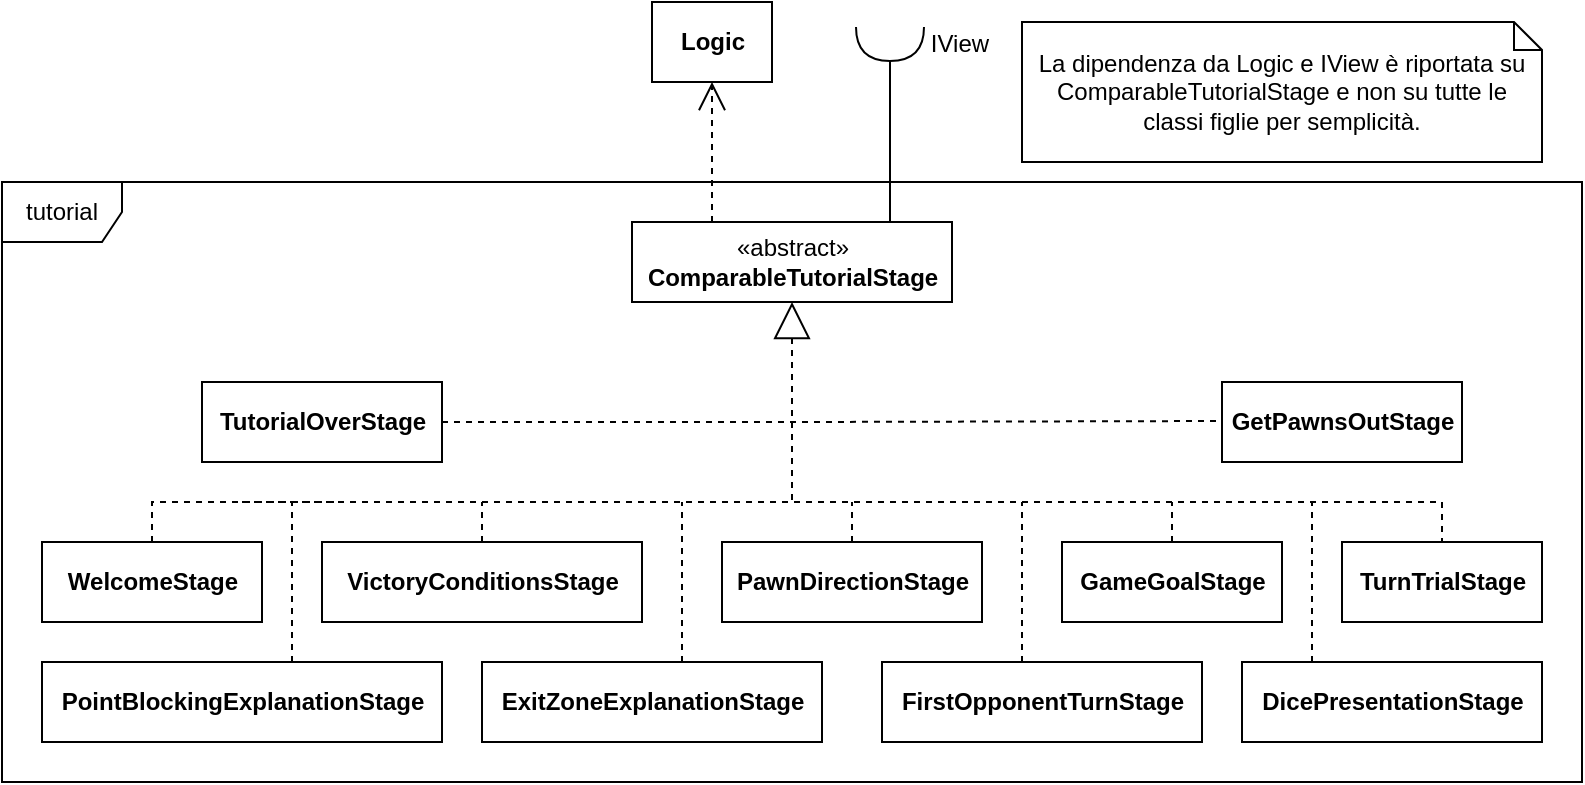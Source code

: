 <mxfile version="20.5.3" type="github">
  <diagram id="sqjAfhwES0Bqq7wNGngI" name="Pagina-1">
    <mxGraphModel dx="790" dy="437" grid="1" gridSize="10" guides="1" tooltips="1" connect="1" arrows="1" fold="1" page="1" pageScale="1" pageWidth="827" pageHeight="1169" math="0" shadow="0">
      <root>
        <mxCell id="0" />
        <mxCell id="1" parent="0" />
        <mxCell id="g-ClLpLpLdnSDnxStXne-26" value="tutorial" style="shape=umlFrame;whiteSpace=wrap;html=1;" parent="1" vertex="1">
          <mxGeometry x="20" y="160" width="790" height="300" as="geometry" />
        </mxCell>
        <mxCell id="g-ClLpLpLdnSDnxStXne-1" value="«abstract»&lt;br&gt;&lt;b&gt;ComparableTutorialStage&lt;/b&gt;" style="html=1;" parent="1" vertex="1">
          <mxGeometry x="335" y="180" width="160" height="40" as="geometry" />
        </mxCell>
        <mxCell id="g-ClLpLpLdnSDnxStXne-2" value="&lt;b&gt;WelcomeStage&lt;/b&gt;" style="html=1;" parent="1" vertex="1">
          <mxGeometry x="40" y="340" width="110" height="40" as="geometry" />
        </mxCell>
        <mxCell id="g-ClLpLpLdnSDnxStXne-3" value="&lt;b&gt;DicePresentationStage&lt;/b&gt;" style="html=1;" parent="1" vertex="1">
          <mxGeometry x="640" y="400" width="150" height="40" as="geometry" />
        </mxCell>
        <mxCell id="g-ClLpLpLdnSDnxStXne-4" value="&lt;b&gt;ExitZoneExplanationStage&lt;/b&gt;" style="html=1;" parent="1" vertex="1">
          <mxGeometry x="260" y="400" width="170" height="40" as="geometry" />
        </mxCell>
        <mxCell id="g-ClLpLpLdnSDnxStXne-5" value="&lt;b&gt;FirstOpponentTurnStage&lt;/b&gt;" style="html=1;" parent="1" vertex="1">
          <mxGeometry x="460" y="400" width="160" height="40" as="geometry" />
        </mxCell>
        <mxCell id="g-ClLpLpLdnSDnxStXne-6" value="&lt;b&gt;GameGoalStage&lt;/b&gt;" style="html=1;" parent="1" vertex="1">
          <mxGeometry x="550" y="340" width="110" height="40" as="geometry" />
        </mxCell>
        <mxCell id="g-ClLpLpLdnSDnxStXne-7" value="&lt;b&gt;GetPawnsOutStage&lt;/b&gt;" style="html=1;" parent="1" vertex="1">
          <mxGeometry x="630" y="260" width="120" height="40" as="geometry" />
        </mxCell>
        <mxCell id="g-ClLpLpLdnSDnxStXne-8" value="&lt;b&gt;PawnDirectionStage&lt;/b&gt;" style="html=1;" parent="1" vertex="1">
          <mxGeometry x="380" y="340" width="130" height="40" as="geometry" />
        </mxCell>
        <mxCell id="g-ClLpLpLdnSDnxStXne-9" value="&lt;b&gt;PointBlockingExplanationStage&lt;/b&gt;" style="html=1;" parent="1" vertex="1">
          <mxGeometry x="40" y="400" width="200" height="40" as="geometry" />
        </mxCell>
        <mxCell id="g-ClLpLpLdnSDnxStXne-10" value="&lt;b&gt;TurnTrialStage&lt;/b&gt;" style="html=1;" parent="1" vertex="1">
          <mxGeometry x="690" y="340" width="100" height="40" as="geometry" />
        </mxCell>
        <mxCell id="g-ClLpLpLdnSDnxStXne-11" value="&lt;b&gt;TutorialOverStage&lt;/b&gt;" style="html=1;" parent="1" vertex="1">
          <mxGeometry x="120" y="260" width="120" height="40" as="geometry" />
        </mxCell>
        <mxCell id="g-ClLpLpLdnSDnxStXne-12" value="&lt;b&gt;VictoryConditionsStage&lt;/b&gt;" style="html=1;" parent="1" vertex="1">
          <mxGeometry x="180" y="340" width="160" height="40" as="geometry" />
        </mxCell>
        <mxCell id="g-ClLpLpLdnSDnxStXne-15" value="" style="endArrow=block;endSize=16;endFill=0;html=1;rounded=0;entryX=0.5;entryY=1;entryDx=0;entryDy=0;startSize=6;sourcePerimeterSpacing=0;dashed=1;" parent="1" target="g-ClLpLpLdnSDnxStXne-1" edge="1">
          <mxGeometry width="160" relative="1" as="geometry">
            <mxPoint x="140" y="320" as="sourcePoint" />
            <mxPoint x="510" y="300" as="targetPoint" />
            <Array as="points">
              <mxPoint x="415" y="320" />
            </Array>
          </mxGeometry>
        </mxCell>
        <mxCell id="g-ClLpLpLdnSDnxStXne-16" value="" style="endArrow=none;html=1;rounded=0;startSize=6;sourcePerimeterSpacing=0;dashed=1;" parent="1" edge="1">
          <mxGeometry width="50" height="50" relative="1" as="geometry">
            <mxPoint x="165" y="320" as="sourcePoint" />
            <mxPoint x="190" y="320" as="targetPoint" />
          </mxGeometry>
        </mxCell>
        <mxCell id="g-ClLpLpLdnSDnxStXne-17" value="" style="endArrow=none;html=1;rounded=0;startSize=6;sourcePerimeterSpacing=0;dashed=1;" parent="1" edge="1">
          <mxGeometry width="50" height="50" relative="1" as="geometry">
            <mxPoint x="165" y="400" as="sourcePoint" />
            <mxPoint x="165" y="320" as="targetPoint" />
          </mxGeometry>
        </mxCell>
        <mxCell id="g-ClLpLpLdnSDnxStXne-18" value="" style="endArrow=none;html=1;rounded=0;startSize=6;sourcePerimeterSpacing=0;dashed=1;" parent="1" source="g-ClLpLpLdnSDnxStXne-2" edge="1">
          <mxGeometry width="50" height="50" relative="1" as="geometry">
            <mxPoint x="40" y="220" as="sourcePoint" />
            <mxPoint x="170" y="320" as="targetPoint" />
            <Array as="points">
              <mxPoint x="95" y="320" />
            </Array>
          </mxGeometry>
        </mxCell>
        <mxCell id="g-ClLpLpLdnSDnxStXne-19" value="" style="endArrow=none;html=1;rounded=0;startSize=6;sourcePerimeterSpacing=0;exitX=1;exitY=0.5;exitDx=0;exitDy=0;dashed=1;" parent="1" source="g-ClLpLpLdnSDnxStXne-11" edge="1">
          <mxGeometry width="50" height="50" relative="1" as="geometry">
            <mxPoint x="270" y="300" as="sourcePoint" />
            <mxPoint x="420" y="280" as="targetPoint" />
          </mxGeometry>
        </mxCell>
        <mxCell id="g-ClLpLpLdnSDnxStXne-20" value="" style="endArrow=none;html=1;rounded=0;startSize=6;sourcePerimeterSpacing=0;dashed=1;" parent="1" edge="1">
          <mxGeometry width="50" height="50" relative="1" as="geometry">
            <mxPoint x="420" y="280" as="sourcePoint" />
            <mxPoint x="630" y="279.5" as="targetPoint" />
          </mxGeometry>
        </mxCell>
        <mxCell id="g-ClLpLpLdnSDnxStXne-21" value="" style="endArrow=none;html=1;rounded=0;startSize=6;sourcePerimeterSpacing=0;dashed=1;" parent="1" edge="1">
          <mxGeometry width="50" height="50" relative="1" as="geometry">
            <mxPoint x="410" y="320" as="sourcePoint" />
            <mxPoint x="740" y="320" as="targetPoint" />
          </mxGeometry>
        </mxCell>
        <mxCell id="g-ClLpLpLdnSDnxStXne-22" value="" style="endArrow=none;html=1;rounded=0;startSize=6;sourcePerimeterSpacing=0;dashed=1;" parent="1" target="g-ClLpLpLdnSDnxStXne-10" edge="1">
          <mxGeometry width="50" height="50" relative="1" as="geometry">
            <mxPoint x="740" y="320" as="sourcePoint" />
            <mxPoint x="890" y="220" as="targetPoint" />
          </mxGeometry>
        </mxCell>
        <mxCell id="g-ClLpLpLdnSDnxStXne-23" value="" style="endArrow=none;html=1;rounded=0;startSize=6;sourcePerimeterSpacing=0;dashed=1;" parent="1" edge="1">
          <mxGeometry width="50" height="50" relative="1" as="geometry">
            <mxPoint x="360" y="400" as="sourcePoint" />
            <mxPoint x="360" y="320" as="targetPoint" />
          </mxGeometry>
        </mxCell>
        <mxCell id="g-ClLpLpLdnSDnxStXne-24" value="" style="endArrow=none;html=1;rounded=0;startSize=6;sourcePerimeterSpacing=0;dashed=1;" parent="1" edge="1">
          <mxGeometry width="50" height="50" relative="1" as="geometry">
            <mxPoint x="530" y="400" as="sourcePoint" />
            <mxPoint x="530" y="320" as="targetPoint" />
          </mxGeometry>
        </mxCell>
        <mxCell id="g-ClLpLpLdnSDnxStXne-25" value="" style="endArrow=none;html=1;rounded=0;startSize=6;sourcePerimeterSpacing=0;dashed=1;" parent="1" edge="1">
          <mxGeometry width="50" height="50" relative="1" as="geometry">
            <mxPoint x="675" y="400" as="sourcePoint" />
            <mxPoint x="675" y="320" as="targetPoint" />
          </mxGeometry>
        </mxCell>
        <mxCell id="g-ClLpLpLdnSDnxStXne-29" value="" style="endArrow=none;html=1;rounded=0;strokeColor=default;strokeWidth=1;startSize=6;sourcePerimeterSpacing=0;jumpStyle=none;jumpSize=4;exitX=0.5;exitY=0;exitDx=0;exitDy=0;dashed=1;" parent="1" source="g-ClLpLpLdnSDnxStXne-12" edge="1">
          <mxGeometry width="50" height="50" relative="1" as="geometry">
            <mxPoint x="260" y="560" as="sourcePoint" />
            <mxPoint x="260" y="320" as="targetPoint" />
          </mxGeometry>
        </mxCell>
        <mxCell id="g-ClLpLpLdnSDnxStXne-31" value="" style="endArrow=none;html=1;rounded=0;strokeColor=default;strokeWidth=1;startSize=6;sourcePerimeterSpacing=0;jumpStyle=none;jumpSize=4;dashed=1;" parent="1" source="g-ClLpLpLdnSDnxStXne-8" edge="1">
          <mxGeometry width="50" height="50" relative="1" as="geometry">
            <mxPoint x="280" y="360" as="sourcePoint" />
            <mxPoint x="445" y="320" as="targetPoint" />
          </mxGeometry>
        </mxCell>
        <mxCell id="g-ClLpLpLdnSDnxStXne-32" value="" style="endArrow=none;html=1;rounded=0;strokeColor=default;strokeWidth=1;startSize=6;sourcePerimeterSpacing=0;jumpStyle=none;jumpSize=4;exitX=0.5;exitY=0;exitDx=0;exitDy=0;dashed=1;" parent="1" source="g-ClLpLpLdnSDnxStXne-6" edge="1">
          <mxGeometry width="50" height="50" relative="1" as="geometry">
            <mxPoint x="290" y="370" as="sourcePoint" />
            <mxPoint x="605" y="320" as="targetPoint" />
          </mxGeometry>
        </mxCell>
        <mxCell id="g-ClLpLpLdnSDnxStXne-33" value="&lt;b&gt;Logic&lt;/b&gt;" style="html=1;" parent="1" vertex="1">
          <mxGeometry x="345" y="70" width="60" height="40" as="geometry" />
        </mxCell>
        <mxCell id="g-ClLpLpLdnSDnxStXne-34" value="" style="shape=requiredInterface;html=1;verticalLabelPosition=bottom;sketch=0;rotation=90;aspect=fixed;" parent="1" vertex="1">
          <mxGeometry x="455.5" y="74" width="17" height="34" as="geometry" />
        </mxCell>
        <mxCell id="g-ClLpLpLdnSDnxStXne-35" value="IView" style="text;html=1;strokeColor=none;fillColor=none;align=center;verticalAlign=middle;whiteSpace=wrap;rounded=0;" parent="1" vertex="1">
          <mxGeometry x="479" y="76" width="40" height="30" as="geometry" />
        </mxCell>
        <mxCell id="g-ClLpLpLdnSDnxStXne-37" value="" style="endArrow=open;endSize=12;dashed=1;html=1;rounded=0;strokeColor=default;strokeWidth=1;sourcePerimeterSpacing=0;jumpStyle=none;jumpSize=4;entryX=0.5;entryY=1;entryDx=0;entryDy=0;exitX=0.25;exitY=0;exitDx=0;exitDy=0;" parent="1" source="g-ClLpLpLdnSDnxStXne-1" target="g-ClLpLpLdnSDnxStXne-33" edge="1">
          <mxGeometry x="0.429" y="65" width="160" relative="1" as="geometry">
            <mxPoint x="240" y="140" as="sourcePoint" />
            <mxPoint x="400" y="140" as="targetPoint" />
            <mxPoint as="offset" />
          </mxGeometry>
        </mxCell>
        <mxCell id="g-ClLpLpLdnSDnxStXne-38" value="" style="endArrow=none;html=1;rounded=0;strokeColor=default;strokeWidth=1;startSize=5;sourcePerimeterSpacing=0;jumpStyle=none;jumpSize=4;entryX=1;entryY=0.5;entryDx=0;entryDy=0;entryPerimeter=0;" parent="1" target="g-ClLpLpLdnSDnxStXne-34" edge="1">
          <mxGeometry width="50" height="50" relative="1" as="geometry">
            <mxPoint x="464" y="180" as="sourcePoint" />
            <mxPoint x="650" y="50" as="targetPoint" />
          </mxGeometry>
        </mxCell>
        <mxCell id="g-ClLpLpLdnSDnxStXne-39" value="La dipendenza da Logic e IView è riportata su ComparableTutorialStage e non su tutte le classi figlie per semplicità." style="shape=note;size=14;whiteSpace=wrap;html=1;" parent="1" vertex="1">
          <mxGeometry x="530" y="80" width="260" height="70" as="geometry" />
        </mxCell>
      </root>
    </mxGraphModel>
  </diagram>
</mxfile>
